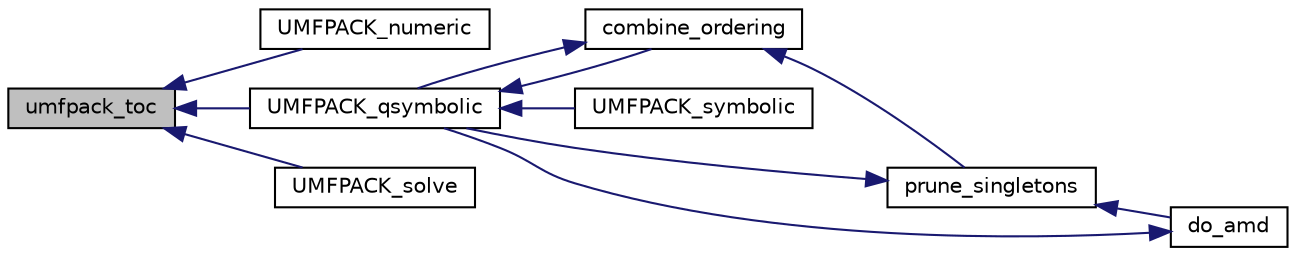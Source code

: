 digraph "umfpack_toc"
{
  edge [fontname="Helvetica",fontsize="10",labelfontname="Helvetica",labelfontsize="10"];
  node [fontname="Helvetica",fontsize="10",shape=record];
  rankdir="LR";
  Node12 [label="umfpack_toc",height=0.2,width=0.4,color="black", fillcolor="grey75", style="filled", fontcolor="black"];
  Node12 -> Node13 [dir="back",color="midnightblue",fontsize="10",style="solid",fontname="Helvetica"];
  Node13 [label="UMFPACK_numeric",height=0.2,width=0.4,color="black", fillcolor="white", style="filled",URL="$d8/d03/umfpack__numeric_8c.html#a1a4c2010b43b981b78653380cb4e7db2"];
  Node12 -> Node14 [dir="back",color="midnightblue",fontsize="10",style="solid",fontname="Helvetica"];
  Node14 [label="UMFPACK_qsymbolic",height=0.2,width=0.4,color="black", fillcolor="white", style="filled",URL="$d5/d0e/umfpack__qsymbolic_8c.html#a48e3cc743c4ade2f7594891c424a8d9a"];
  Node14 -> Node15 [dir="back",color="midnightblue",fontsize="10",style="solid",fontname="Helvetica"];
  Node15 [label="combine_ordering",height=0.2,width=0.4,color="black", fillcolor="white", style="filled",URL="$d5/d0e/umfpack__qsymbolic_8c.html#ab64f6b5a2f2f7a0c8957e12d5c4fb6a4"];
  Node15 -> Node16 [dir="back",color="midnightblue",fontsize="10",style="solid",fontname="Helvetica"];
  Node16 [label="prune_singletons",height=0.2,width=0.4,color="black", fillcolor="white", style="filled",URL="$d5/d0e/umfpack__qsymbolic_8c.html#a38d401164203b9d0d2d02a6119b56b2c"];
  Node16 -> Node17 [dir="back",color="midnightblue",fontsize="10",style="solid",fontname="Helvetica"];
  Node17 [label="do_amd",height=0.2,width=0.4,color="black", fillcolor="white", style="filled",URL="$d5/d0e/umfpack__qsymbolic_8c.html#a6a7a8c26ebd44a341f2ffa887d09c421"];
  Node17 -> Node14 [dir="back",color="midnightblue",fontsize="10",style="solid",fontname="Helvetica"];
  Node16 -> Node14 [dir="back",color="midnightblue",fontsize="10",style="solid",fontname="Helvetica"];
  Node15 -> Node14 [dir="back",color="midnightblue",fontsize="10",style="solid",fontname="Helvetica"];
  Node14 -> Node18 [dir="back",color="midnightblue",fontsize="10",style="solid",fontname="Helvetica"];
  Node18 [label="UMFPACK_symbolic",height=0.2,width=0.4,color="black", fillcolor="white", style="filled",URL="$d1/d5d/umfpack__symbolic_8c.html#a0c9f900e7138a753fd263a612fe32c13"];
  Node12 -> Node19 [dir="back",color="midnightblue",fontsize="10",style="solid",fontname="Helvetica"];
  Node19 [label="UMFPACK_solve",height=0.2,width=0.4,color="black", fillcolor="white", style="filled",URL="$d0/dfe/umfpack__solve_8c.html#a672f60b3ed9d3340237310c549be90aa"];
}
